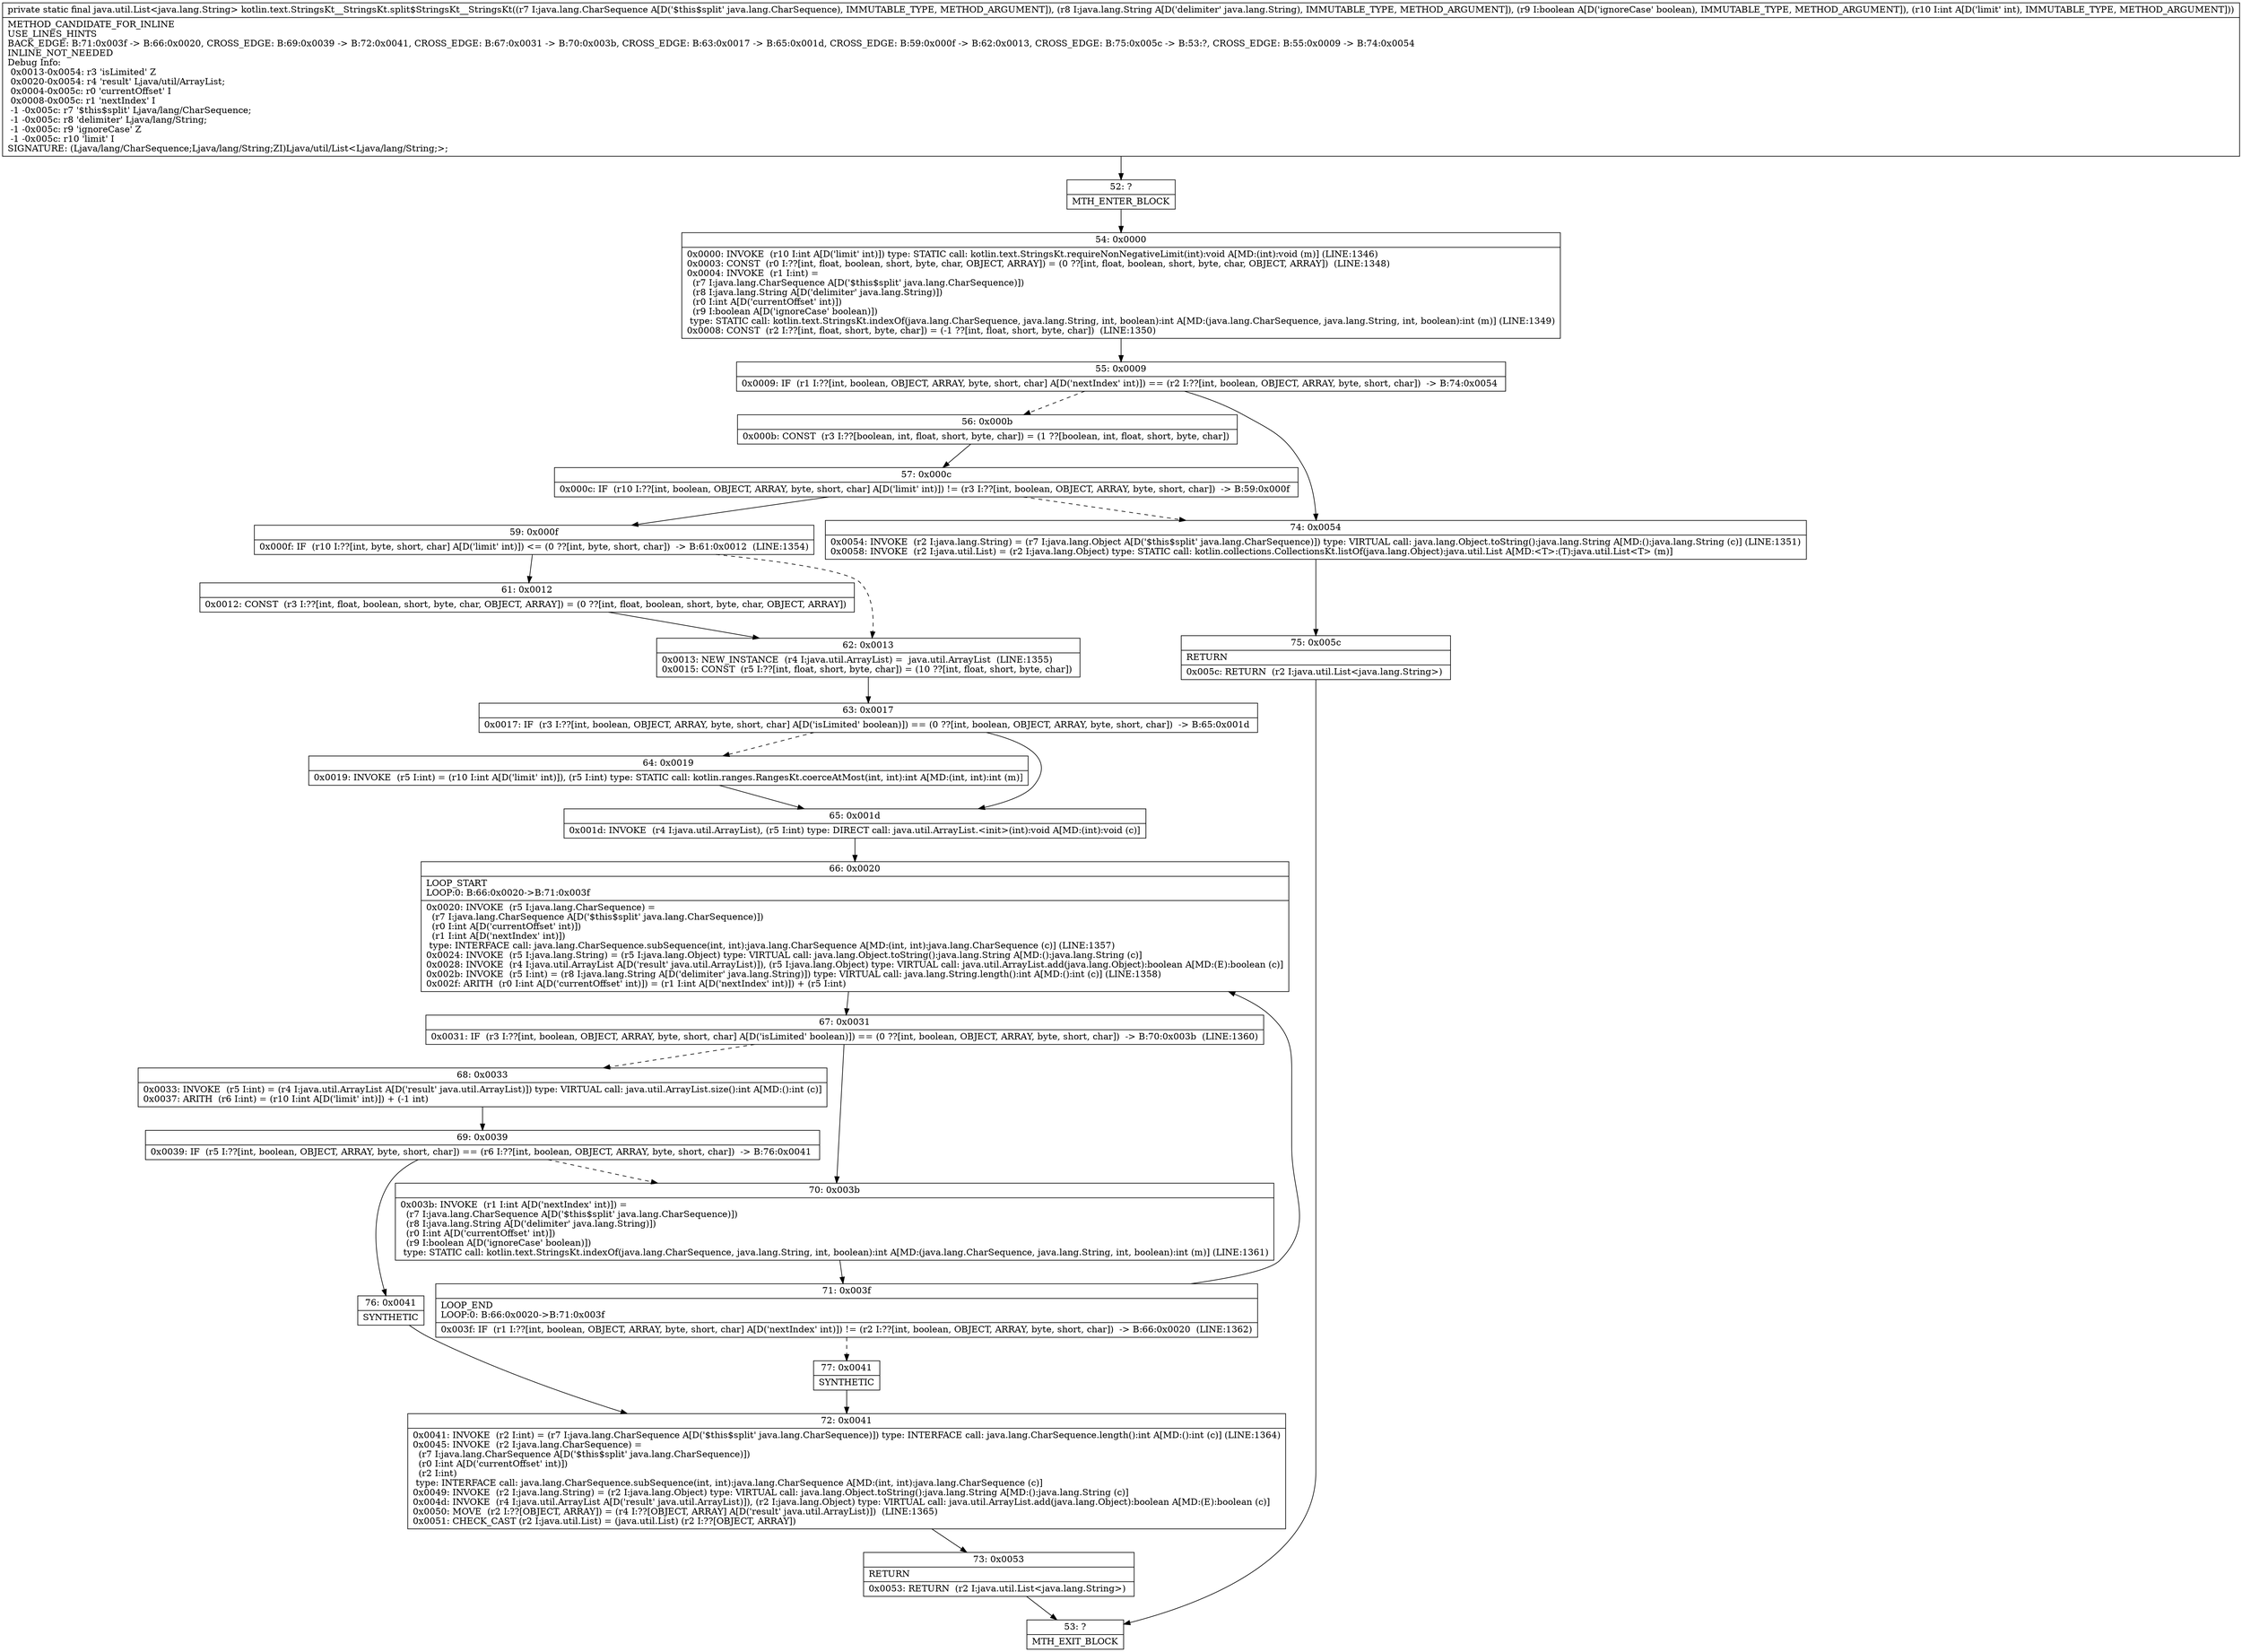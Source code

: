 digraph "CFG forkotlin.text.StringsKt__StringsKt.split$StringsKt__StringsKt(Ljava\/lang\/CharSequence;Ljava\/lang\/String;ZI)Ljava\/util\/List;" {
Node_52 [shape=record,label="{52\:\ ?|MTH_ENTER_BLOCK\l}"];
Node_54 [shape=record,label="{54\:\ 0x0000|0x0000: INVOKE  (r10 I:int A[D('limit' int)]) type: STATIC call: kotlin.text.StringsKt.requireNonNegativeLimit(int):void A[MD:(int):void (m)] (LINE:1346)\l0x0003: CONST  (r0 I:??[int, float, boolean, short, byte, char, OBJECT, ARRAY]) = (0 ??[int, float, boolean, short, byte, char, OBJECT, ARRAY])  (LINE:1348)\l0x0004: INVOKE  (r1 I:int) = \l  (r7 I:java.lang.CharSequence A[D('$this$split' java.lang.CharSequence)])\l  (r8 I:java.lang.String A[D('delimiter' java.lang.String)])\l  (r0 I:int A[D('currentOffset' int)])\l  (r9 I:boolean A[D('ignoreCase' boolean)])\l type: STATIC call: kotlin.text.StringsKt.indexOf(java.lang.CharSequence, java.lang.String, int, boolean):int A[MD:(java.lang.CharSequence, java.lang.String, int, boolean):int (m)] (LINE:1349)\l0x0008: CONST  (r2 I:??[int, float, short, byte, char]) = (\-1 ??[int, float, short, byte, char])  (LINE:1350)\l}"];
Node_55 [shape=record,label="{55\:\ 0x0009|0x0009: IF  (r1 I:??[int, boolean, OBJECT, ARRAY, byte, short, char] A[D('nextIndex' int)]) == (r2 I:??[int, boolean, OBJECT, ARRAY, byte, short, char])  \-\> B:74:0x0054 \l}"];
Node_56 [shape=record,label="{56\:\ 0x000b|0x000b: CONST  (r3 I:??[boolean, int, float, short, byte, char]) = (1 ??[boolean, int, float, short, byte, char]) \l}"];
Node_57 [shape=record,label="{57\:\ 0x000c|0x000c: IF  (r10 I:??[int, boolean, OBJECT, ARRAY, byte, short, char] A[D('limit' int)]) != (r3 I:??[int, boolean, OBJECT, ARRAY, byte, short, char])  \-\> B:59:0x000f \l}"];
Node_59 [shape=record,label="{59\:\ 0x000f|0x000f: IF  (r10 I:??[int, byte, short, char] A[D('limit' int)]) \<= (0 ??[int, byte, short, char])  \-\> B:61:0x0012  (LINE:1354)\l}"];
Node_61 [shape=record,label="{61\:\ 0x0012|0x0012: CONST  (r3 I:??[int, float, boolean, short, byte, char, OBJECT, ARRAY]) = (0 ??[int, float, boolean, short, byte, char, OBJECT, ARRAY]) \l}"];
Node_62 [shape=record,label="{62\:\ 0x0013|0x0013: NEW_INSTANCE  (r4 I:java.util.ArrayList) =  java.util.ArrayList  (LINE:1355)\l0x0015: CONST  (r5 I:??[int, float, short, byte, char]) = (10 ??[int, float, short, byte, char]) \l}"];
Node_63 [shape=record,label="{63\:\ 0x0017|0x0017: IF  (r3 I:??[int, boolean, OBJECT, ARRAY, byte, short, char] A[D('isLimited' boolean)]) == (0 ??[int, boolean, OBJECT, ARRAY, byte, short, char])  \-\> B:65:0x001d \l}"];
Node_64 [shape=record,label="{64\:\ 0x0019|0x0019: INVOKE  (r5 I:int) = (r10 I:int A[D('limit' int)]), (r5 I:int) type: STATIC call: kotlin.ranges.RangesKt.coerceAtMost(int, int):int A[MD:(int, int):int (m)]\l}"];
Node_65 [shape=record,label="{65\:\ 0x001d|0x001d: INVOKE  (r4 I:java.util.ArrayList), (r5 I:int) type: DIRECT call: java.util.ArrayList.\<init\>(int):void A[MD:(int):void (c)]\l}"];
Node_66 [shape=record,label="{66\:\ 0x0020|LOOP_START\lLOOP:0: B:66:0x0020\-\>B:71:0x003f\l|0x0020: INVOKE  (r5 I:java.lang.CharSequence) = \l  (r7 I:java.lang.CharSequence A[D('$this$split' java.lang.CharSequence)])\l  (r0 I:int A[D('currentOffset' int)])\l  (r1 I:int A[D('nextIndex' int)])\l type: INTERFACE call: java.lang.CharSequence.subSequence(int, int):java.lang.CharSequence A[MD:(int, int):java.lang.CharSequence (c)] (LINE:1357)\l0x0024: INVOKE  (r5 I:java.lang.String) = (r5 I:java.lang.Object) type: VIRTUAL call: java.lang.Object.toString():java.lang.String A[MD:():java.lang.String (c)]\l0x0028: INVOKE  (r4 I:java.util.ArrayList A[D('result' java.util.ArrayList)]), (r5 I:java.lang.Object) type: VIRTUAL call: java.util.ArrayList.add(java.lang.Object):boolean A[MD:(E):boolean (c)]\l0x002b: INVOKE  (r5 I:int) = (r8 I:java.lang.String A[D('delimiter' java.lang.String)]) type: VIRTUAL call: java.lang.String.length():int A[MD:():int (c)] (LINE:1358)\l0x002f: ARITH  (r0 I:int A[D('currentOffset' int)]) = (r1 I:int A[D('nextIndex' int)]) + (r5 I:int) \l}"];
Node_67 [shape=record,label="{67\:\ 0x0031|0x0031: IF  (r3 I:??[int, boolean, OBJECT, ARRAY, byte, short, char] A[D('isLimited' boolean)]) == (0 ??[int, boolean, OBJECT, ARRAY, byte, short, char])  \-\> B:70:0x003b  (LINE:1360)\l}"];
Node_68 [shape=record,label="{68\:\ 0x0033|0x0033: INVOKE  (r5 I:int) = (r4 I:java.util.ArrayList A[D('result' java.util.ArrayList)]) type: VIRTUAL call: java.util.ArrayList.size():int A[MD:():int (c)]\l0x0037: ARITH  (r6 I:int) = (r10 I:int A[D('limit' int)]) + (\-1 int) \l}"];
Node_69 [shape=record,label="{69\:\ 0x0039|0x0039: IF  (r5 I:??[int, boolean, OBJECT, ARRAY, byte, short, char]) == (r6 I:??[int, boolean, OBJECT, ARRAY, byte, short, char])  \-\> B:76:0x0041 \l}"];
Node_76 [shape=record,label="{76\:\ 0x0041|SYNTHETIC\l}"];
Node_72 [shape=record,label="{72\:\ 0x0041|0x0041: INVOKE  (r2 I:int) = (r7 I:java.lang.CharSequence A[D('$this$split' java.lang.CharSequence)]) type: INTERFACE call: java.lang.CharSequence.length():int A[MD:():int (c)] (LINE:1364)\l0x0045: INVOKE  (r2 I:java.lang.CharSequence) = \l  (r7 I:java.lang.CharSequence A[D('$this$split' java.lang.CharSequence)])\l  (r0 I:int A[D('currentOffset' int)])\l  (r2 I:int)\l type: INTERFACE call: java.lang.CharSequence.subSequence(int, int):java.lang.CharSequence A[MD:(int, int):java.lang.CharSequence (c)]\l0x0049: INVOKE  (r2 I:java.lang.String) = (r2 I:java.lang.Object) type: VIRTUAL call: java.lang.Object.toString():java.lang.String A[MD:():java.lang.String (c)]\l0x004d: INVOKE  (r4 I:java.util.ArrayList A[D('result' java.util.ArrayList)]), (r2 I:java.lang.Object) type: VIRTUAL call: java.util.ArrayList.add(java.lang.Object):boolean A[MD:(E):boolean (c)]\l0x0050: MOVE  (r2 I:??[OBJECT, ARRAY]) = (r4 I:??[OBJECT, ARRAY] A[D('result' java.util.ArrayList)])  (LINE:1365)\l0x0051: CHECK_CAST (r2 I:java.util.List) = (java.util.List) (r2 I:??[OBJECT, ARRAY]) \l}"];
Node_73 [shape=record,label="{73\:\ 0x0053|RETURN\l|0x0053: RETURN  (r2 I:java.util.List\<java.lang.String\>) \l}"];
Node_53 [shape=record,label="{53\:\ ?|MTH_EXIT_BLOCK\l}"];
Node_70 [shape=record,label="{70\:\ 0x003b|0x003b: INVOKE  (r1 I:int A[D('nextIndex' int)]) = \l  (r7 I:java.lang.CharSequence A[D('$this$split' java.lang.CharSequence)])\l  (r8 I:java.lang.String A[D('delimiter' java.lang.String)])\l  (r0 I:int A[D('currentOffset' int)])\l  (r9 I:boolean A[D('ignoreCase' boolean)])\l type: STATIC call: kotlin.text.StringsKt.indexOf(java.lang.CharSequence, java.lang.String, int, boolean):int A[MD:(java.lang.CharSequence, java.lang.String, int, boolean):int (m)] (LINE:1361)\l}"];
Node_71 [shape=record,label="{71\:\ 0x003f|LOOP_END\lLOOP:0: B:66:0x0020\-\>B:71:0x003f\l|0x003f: IF  (r1 I:??[int, boolean, OBJECT, ARRAY, byte, short, char] A[D('nextIndex' int)]) != (r2 I:??[int, boolean, OBJECT, ARRAY, byte, short, char])  \-\> B:66:0x0020  (LINE:1362)\l}"];
Node_77 [shape=record,label="{77\:\ 0x0041|SYNTHETIC\l}"];
Node_74 [shape=record,label="{74\:\ 0x0054|0x0054: INVOKE  (r2 I:java.lang.String) = (r7 I:java.lang.Object A[D('$this$split' java.lang.CharSequence)]) type: VIRTUAL call: java.lang.Object.toString():java.lang.String A[MD:():java.lang.String (c)] (LINE:1351)\l0x0058: INVOKE  (r2 I:java.util.List) = (r2 I:java.lang.Object) type: STATIC call: kotlin.collections.CollectionsKt.listOf(java.lang.Object):java.util.List A[MD:\<T\>:(T):java.util.List\<T\> (m)]\l}"];
Node_75 [shape=record,label="{75\:\ 0x005c|RETURN\l|0x005c: RETURN  (r2 I:java.util.List\<java.lang.String\>) \l}"];
MethodNode[shape=record,label="{private static final java.util.List\<java.lang.String\> kotlin.text.StringsKt__StringsKt.split$StringsKt__StringsKt((r7 I:java.lang.CharSequence A[D('$this$split' java.lang.CharSequence), IMMUTABLE_TYPE, METHOD_ARGUMENT]), (r8 I:java.lang.String A[D('delimiter' java.lang.String), IMMUTABLE_TYPE, METHOD_ARGUMENT]), (r9 I:boolean A[D('ignoreCase' boolean), IMMUTABLE_TYPE, METHOD_ARGUMENT]), (r10 I:int A[D('limit' int), IMMUTABLE_TYPE, METHOD_ARGUMENT]))  | METHOD_CANDIDATE_FOR_INLINE\lUSE_LINES_HINTS\lBACK_EDGE: B:71:0x003f \-\> B:66:0x0020, CROSS_EDGE: B:69:0x0039 \-\> B:72:0x0041, CROSS_EDGE: B:67:0x0031 \-\> B:70:0x003b, CROSS_EDGE: B:63:0x0017 \-\> B:65:0x001d, CROSS_EDGE: B:59:0x000f \-\> B:62:0x0013, CROSS_EDGE: B:75:0x005c \-\> B:53:?, CROSS_EDGE: B:55:0x0009 \-\> B:74:0x0054\lINLINE_NOT_NEEDED\lDebug Info:\l  0x0013\-0x0054: r3 'isLimited' Z\l  0x0020\-0x0054: r4 'result' Ljava\/util\/ArrayList;\l  0x0004\-0x005c: r0 'currentOffset' I\l  0x0008\-0x005c: r1 'nextIndex' I\l  \-1 \-0x005c: r7 '$this$split' Ljava\/lang\/CharSequence;\l  \-1 \-0x005c: r8 'delimiter' Ljava\/lang\/String;\l  \-1 \-0x005c: r9 'ignoreCase' Z\l  \-1 \-0x005c: r10 'limit' I\lSIGNATURE: (Ljava\/lang\/CharSequence;Ljava\/lang\/String;ZI)Ljava\/util\/List\<Ljava\/lang\/String;\>;\l}"];
MethodNode -> Node_52;Node_52 -> Node_54;
Node_54 -> Node_55;
Node_55 -> Node_56[style=dashed];
Node_55 -> Node_74;
Node_56 -> Node_57;
Node_57 -> Node_59;
Node_57 -> Node_74[style=dashed];
Node_59 -> Node_61;
Node_59 -> Node_62[style=dashed];
Node_61 -> Node_62;
Node_62 -> Node_63;
Node_63 -> Node_64[style=dashed];
Node_63 -> Node_65;
Node_64 -> Node_65;
Node_65 -> Node_66;
Node_66 -> Node_67;
Node_67 -> Node_68[style=dashed];
Node_67 -> Node_70;
Node_68 -> Node_69;
Node_69 -> Node_70[style=dashed];
Node_69 -> Node_76;
Node_76 -> Node_72;
Node_72 -> Node_73;
Node_73 -> Node_53;
Node_70 -> Node_71;
Node_71 -> Node_66;
Node_71 -> Node_77[style=dashed];
Node_77 -> Node_72;
Node_74 -> Node_75;
Node_75 -> Node_53;
}

